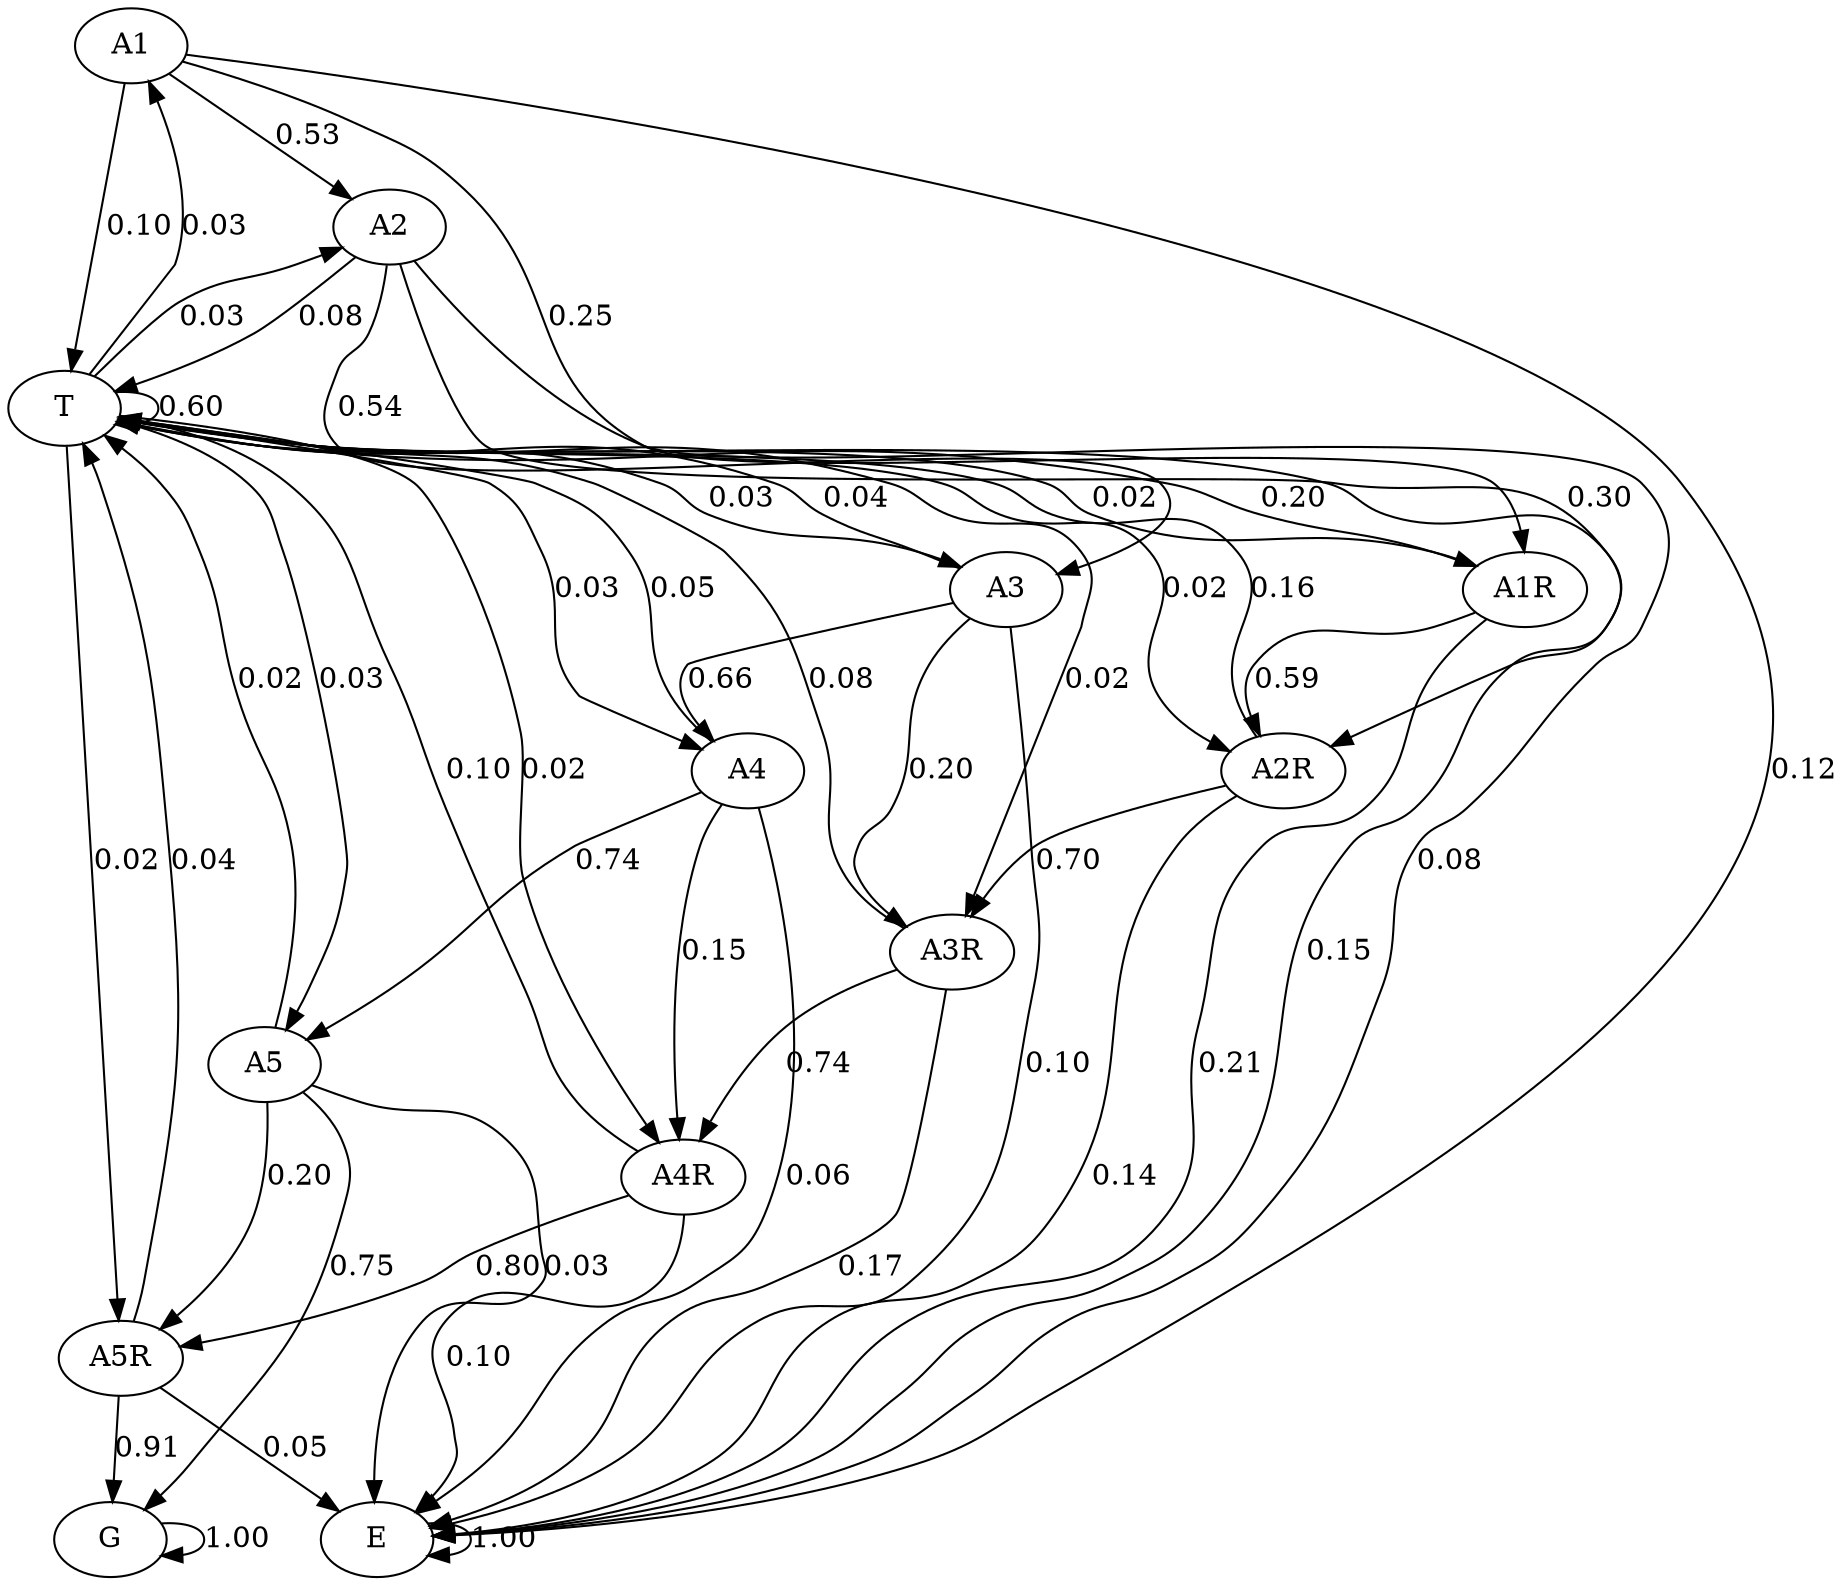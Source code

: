 digraph  {
"A1";
"A2";
"A1R";
"T";
"E";
"A3";
"A2R";
"A4";
"A3R";
"A5";
"A4R";
"A5R";
"G";
"A1" -> "A2"  [key=0, label="0.53", weight="0.53"];
"A1" -> "A1R"  [key=0, label="0.25", weight="0.25"];
"A1" -> "T"  [key=0, label="0.10", weight="0.1"];
"A1" -> "E"  [key=0, label="0.12", weight="0.12"];
"A2" -> "A3"  [key=0, label="0.54", weight="0.54"];
"A2" -> "A2R"  [key=0, label="0.30", weight="0.3"];
"A2" -> "T"  [key=0, label="0.08", weight="0.08"];
"A2" -> "E"  [key=0, label="0.08", weight="0.08"];
"A1R" -> "A2R"  [key=0, label="0.59", weight="0.59"];
"A1R" -> "T"  [key=0, label="0.20", weight="0.2"];
"A1R" -> "E"  [key=0, label="0.21", weight="0.21"];
"T" -> "A1"  [key=0, label="0.03", weight="0.03"];
"T" -> "A2"  [key=0, label="0.03", weight="0.03"];
"T" -> "A3"  [key=0, label="0.03", weight="0.03"];
"T" -> "A4"  [key=0, label="0.03", weight="0.03"];
"T" -> "A5"  [key=0, label="0.03", weight="0.03"];
"T" -> "A1R"  [key=0, label="0.02", weight="0.02"];
"T" -> "A2R"  [key=0, label="0.02", weight="0.02"];
"T" -> "A3R"  [key=0, label="0.02", weight="0.02"];
"T" -> "A4R"  [key=0, label="0.02", weight="0.02"];
"T" -> "A5R"  [key=0, label="0.02", weight="0.02"];
"T" -> "T"  [key=0, label="0.60", weight="0.6"];
"T" -> "E"  [key=0, label="0.15", weight="0.15"];
"E" -> "E"  [key=0, label="1.00", weight="1.0"];
"A3" -> "A4"  [key=0, label="0.66", weight="0.66"];
"A3" -> "A3R"  [key=0, label="0.20", weight="0.2"];
"A3" -> "T"  [key=0, label="0.04", weight="0.04"];
"A3" -> "E"  [key=0, label="0.10", weight="0.1"];
"A2R" -> "A3R"  [key=0, label="0.70", weight="0.7"];
"A2R" -> "T"  [key=0, label="0.16", weight="0.16"];
"A2R" -> "E"  [key=0, label="0.14", weight="0.14"];
"A4" -> "A5"  [key=0, label="0.74", weight="0.74"];
"A4" -> "A4R"  [key=0, label="0.15", weight="0.15"];
"A4" -> "T"  [key=0, label="0.05", weight="0.05"];
"A4" -> "E"  [key=0, label="0.06", weight="0.06"];
"A3R" -> "A4R"  [key=0, label="0.74", weight="0.745"];
"A3R" -> "T"  [key=0, label="0.08", weight="0.08"];
"A3R" -> "E"  [key=0, label="0.17", weight="0.175"];
"A5" -> "A5R"  [key=0, label="0.20", weight="0.2"];
"A5" -> "T"  [key=0, label="0.02", weight="0.02"];
"A5" -> "G"  [key=0, label="0.75", weight="0.75"];
"A5" -> "E"  [key=0, label="0.03", weight="0.03"];
"A4R" -> "A5R"  [key=0, label="0.80", weight="0.795"];
"A4R" -> "T"  [key=0, label="0.10", weight="0.1"];
"A4R" -> "E"  [key=0, label="0.10", weight="0.105"];
"A5R" -> "T"  [key=0, label="0.04", weight="0.04"];
"A5R" -> "G"  [key=0, label="0.91", weight="0.9075"];
"A5R" -> "E"  [key=0, label="0.05", weight="0.0525"];
"G" -> "G"  [key=0, label="1.00", weight="1.0"];
}
